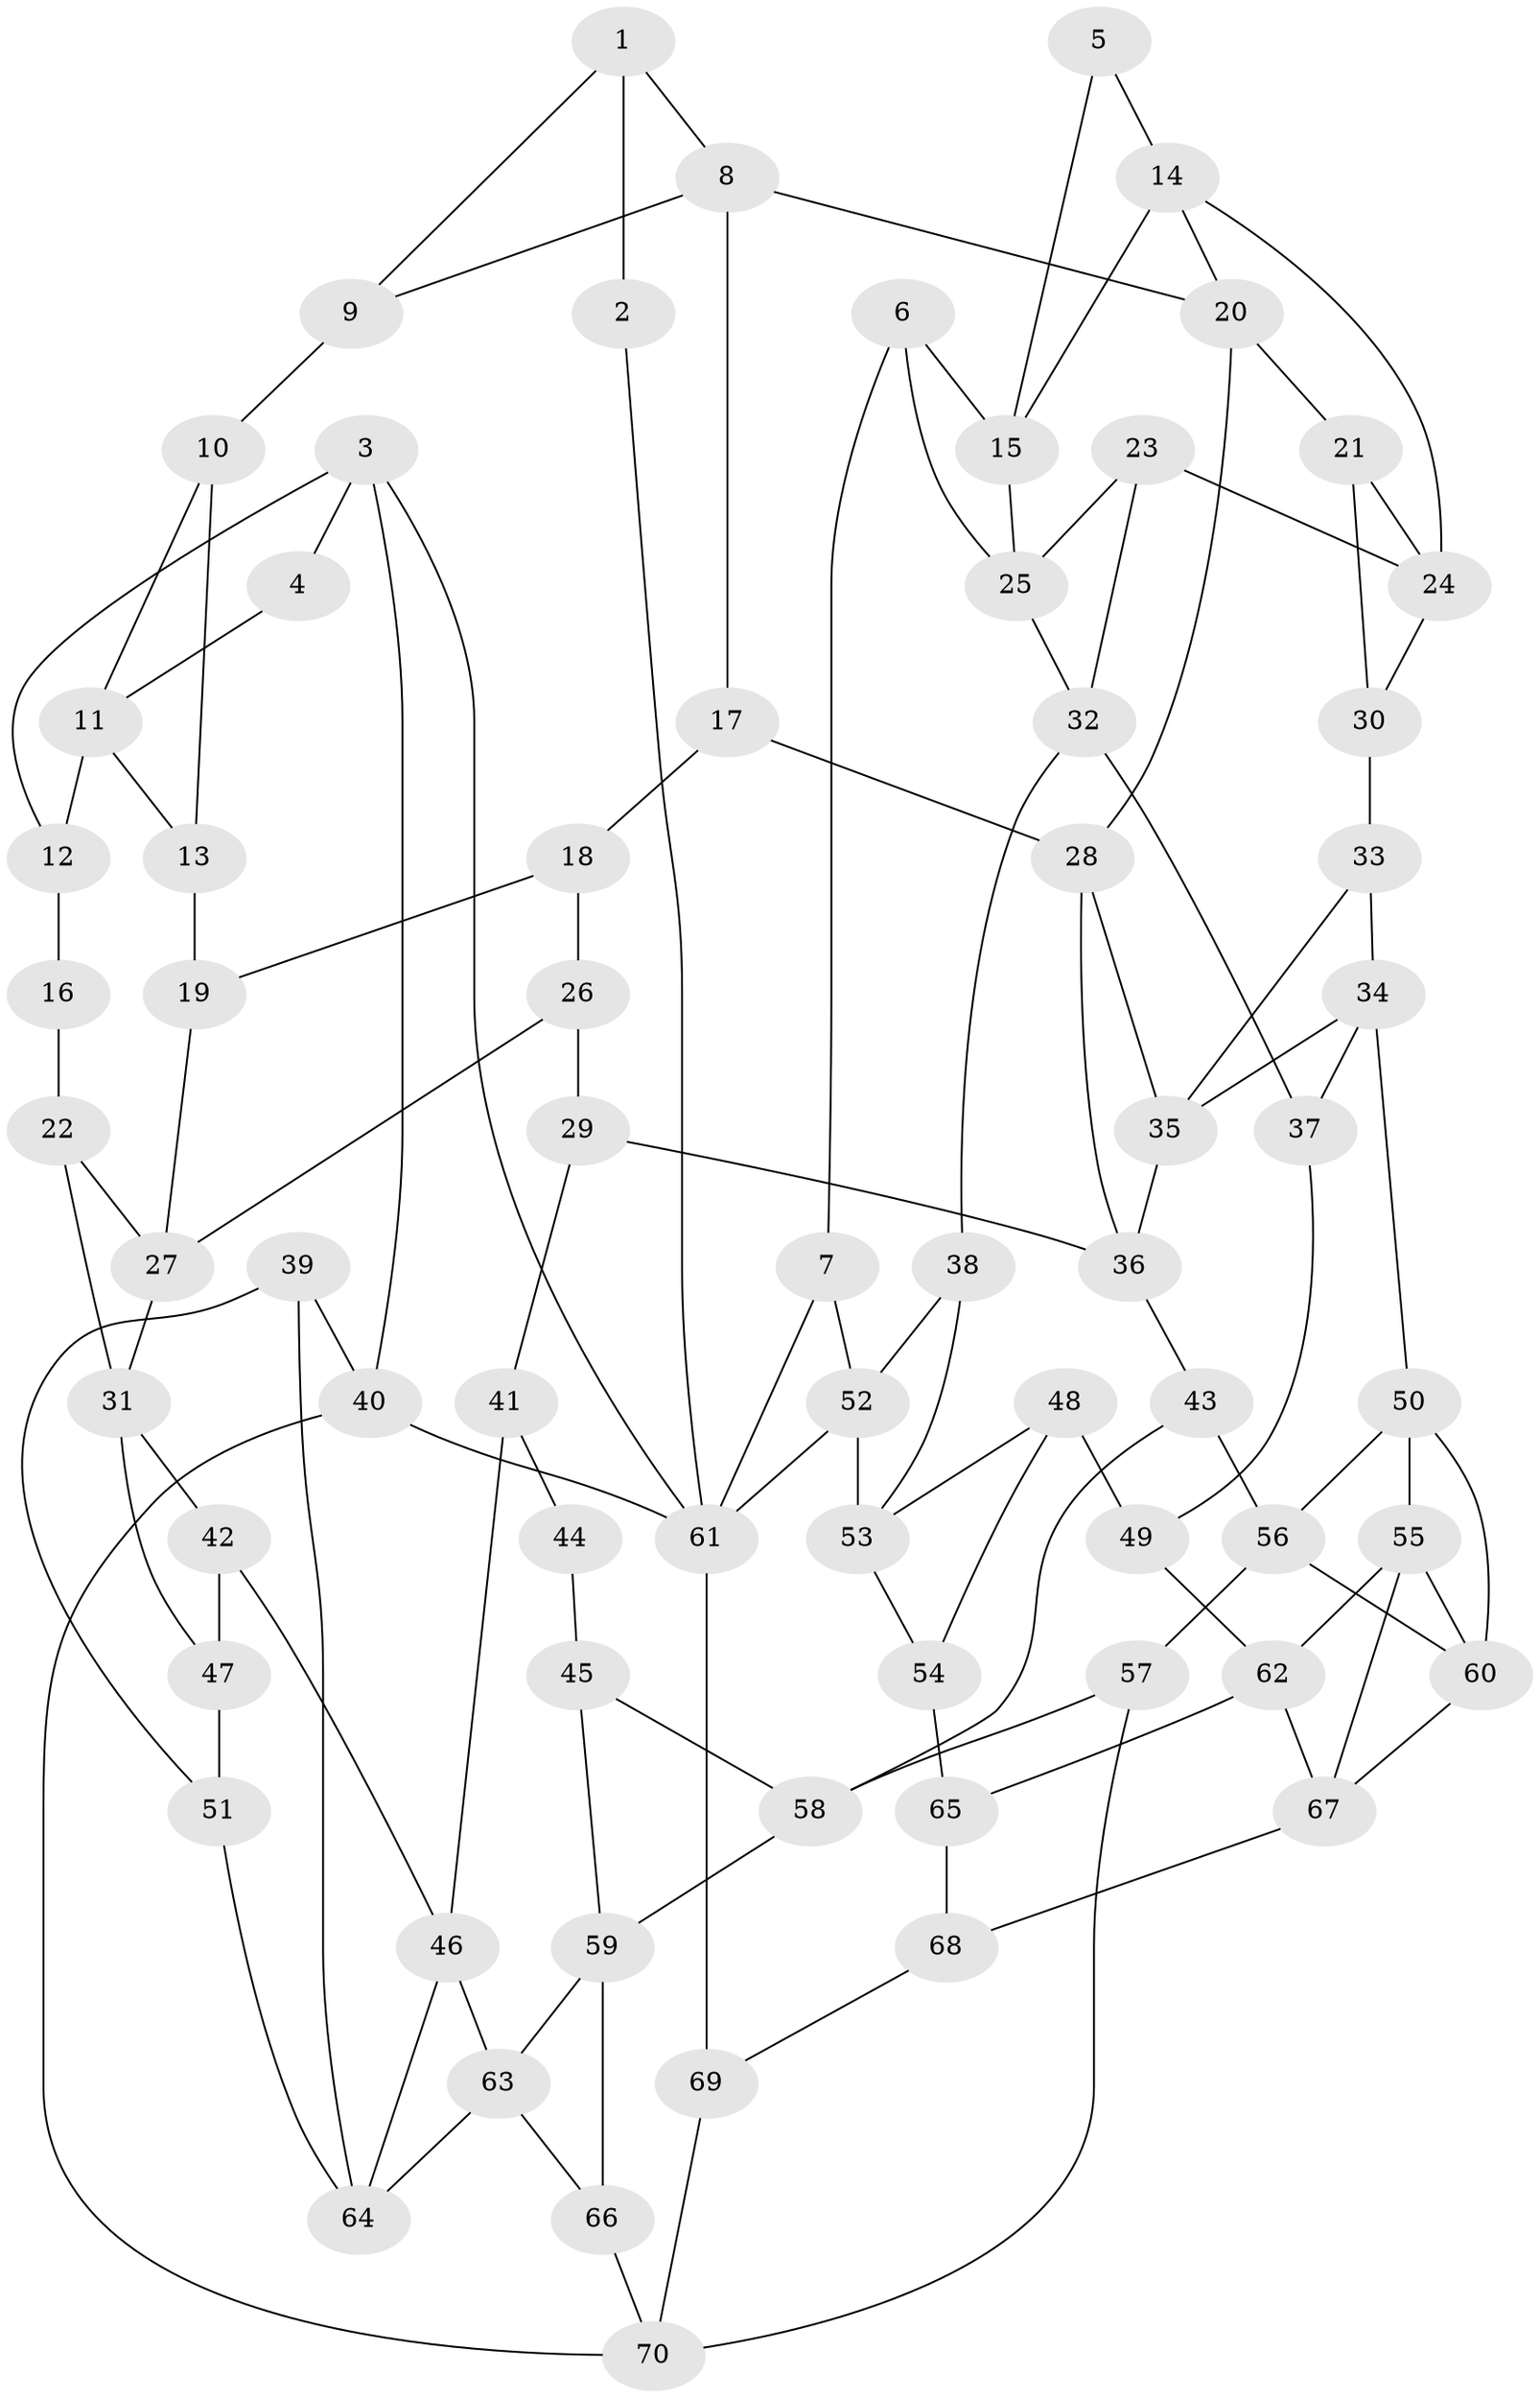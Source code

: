 // original degree distribution, {3: 0.04310344827586207, 5: 0.5086206896551724, 4: 0.20689655172413793, 6: 0.2413793103448276}
// Generated by graph-tools (version 1.1) at 2025/38/03/04/25 23:38:30]
// undirected, 70 vertices, 119 edges
graph export_dot {
  node [color=gray90,style=filled];
  1;
  2;
  3;
  4;
  5;
  6;
  7;
  8;
  9;
  10;
  11;
  12;
  13;
  14;
  15;
  16;
  17;
  18;
  19;
  20;
  21;
  22;
  23;
  24;
  25;
  26;
  27;
  28;
  29;
  30;
  31;
  32;
  33;
  34;
  35;
  36;
  37;
  38;
  39;
  40;
  41;
  42;
  43;
  44;
  45;
  46;
  47;
  48;
  49;
  50;
  51;
  52;
  53;
  54;
  55;
  56;
  57;
  58;
  59;
  60;
  61;
  62;
  63;
  64;
  65;
  66;
  67;
  68;
  69;
  70;
  1 -- 2 [weight=1.0];
  1 -- 8 [weight=1.0];
  1 -- 9 [weight=1.0];
  2 -- 61 [weight=1.0];
  3 -- 4 [weight=1.0];
  3 -- 12 [weight=1.0];
  3 -- 40 [weight=1.0];
  3 -- 61 [weight=1.0];
  4 -- 11 [weight=1.0];
  5 -- 14 [weight=1.0];
  5 -- 15 [weight=1.0];
  6 -- 7 [weight=1.0];
  6 -- 15 [weight=1.0];
  6 -- 25 [weight=1.0];
  7 -- 52 [weight=1.0];
  7 -- 61 [weight=1.0];
  8 -- 9 [weight=1.0];
  8 -- 17 [weight=1.0];
  8 -- 20 [weight=1.0];
  9 -- 10 [weight=2.0];
  10 -- 11 [weight=1.0];
  10 -- 13 [weight=1.0];
  11 -- 12 [weight=1.0];
  11 -- 13 [weight=1.0];
  12 -- 16 [weight=1.0];
  13 -- 19 [weight=2.0];
  14 -- 15 [weight=1.0];
  14 -- 20 [weight=1.0];
  14 -- 24 [weight=1.0];
  15 -- 25 [weight=1.0];
  16 -- 22 [weight=2.0];
  17 -- 18 [weight=1.0];
  17 -- 28 [weight=1.0];
  18 -- 19 [weight=1.0];
  18 -- 26 [weight=1.0];
  19 -- 27 [weight=1.0];
  20 -- 21 [weight=1.0];
  20 -- 28 [weight=1.0];
  21 -- 24 [weight=1.0];
  21 -- 30 [weight=1.0];
  22 -- 27 [weight=1.0];
  22 -- 31 [weight=1.0];
  23 -- 24 [weight=1.0];
  23 -- 25 [weight=1.0];
  23 -- 32 [weight=1.0];
  24 -- 30 [weight=1.0];
  25 -- 32 [weight=1.0];
  26 -- 27 [weight=1.0];
  26 -- 29 [weight=1.0];
  27 -- 31 [weight=1.0];
  28 -- 35 [weight=1.0];
  28 -- 36 [weight=1.0];
  29 -- 36 [weight=1.0];
  29 -- 41 [weight=1.0];
  30 -- 33 [weight=2.0];
  31 -- 42 [weight=1.0];
  31 -- 47 [weight=1.0];
  32 -- 37 [weight=1.0];
  32 -- 38 [weight=1.0];
  33 -- 34 [weight=1.0];
  33 -- 35 [weight=1.0];
  34 -- 35 [weight=1.0];
  34 -- 37 [weight=1.0];
  34 -- 50 [weight=1.0];
  35 -- 36 [weight=1.0];
  36 -- 43 [weight=1.0];
  37 -- 49 [weight=1.0];
  38 -- 52 [weight=1.0];
  38 -- 53 [weight=1.0];
  39 -- 40 [weight=1.0];
  39 -- 51 [weight=1.0];
  39 -- 64 [weight=1.0];
  40 -- 61 [weight=1.0];
  40 -- 70 [weight=1.0];
  41 -- 44 [weight=1.0];
  41 -- 46 [weight=1.0];
  42 -- 46 [weight=1.0];
  42 -- 47 [weight=1.0];
  43 -- 56 [weight=1.0];
  43 -- 58 [weight=1.0];
  44 -- 45 [weight=2.0];
  45 -- 58 [weight=1.0];
  45 -- 59 [weight=1.0];
  46 -- 63 [weight=1.0];
  46 -- 64 [weight=1.0];
  47 -- 51 [weight=2.0];
  48 -- 49 [weight=1.0];
  48 -- 53 [weight=1.0];
  48 -- 54 [weight=1.0];
  49 -- 62 [weight=1.0];
  50 -- 55 [weight=1.0];
  50 -- 56 [weight=1.0];
  50 -- 60 [weight=1.0];
  51 -- 64 [weight=1.0];
  52 -- 53 [weight=1.0];
  52 -- 61 [weight=1.0];
  53 -- 54 [weight=1.0];
  54 -- 65 [weight=2.0];
  55 -- 60 [weight=1.0];
  55 -- 62 [weight=1.0];
  55 -- 67 [weight=1.0];
  56 -- 57 [weight=1.0];
  56 -- 60 [weight=1.0];
  57 -- 58 [weight=1.0];
  57 -- 70 [weight=1.0];
  58 -- 59 [weight=1.0];
  59 -- 63 [weight=1.0];
  59 -- 66 [weight=1.0];
  60 -- 67 [weight=1.0];
  61 -- 69 [weight=1.0];
  62 -- 65 [weight=1.0];
  62 -- 67 [weight=1.0];
  63 -- 64 [weight=1.0];
  63 -- 66 [weight=1.0];
  65 -- 68 [weight=1.0];
  66 -- 70 [weight=1.0];
  67 -- 68 [weight=1.0];
  68 -- 69 [weight=1.0];
  69 -- 70 [weight=1.0];
}
